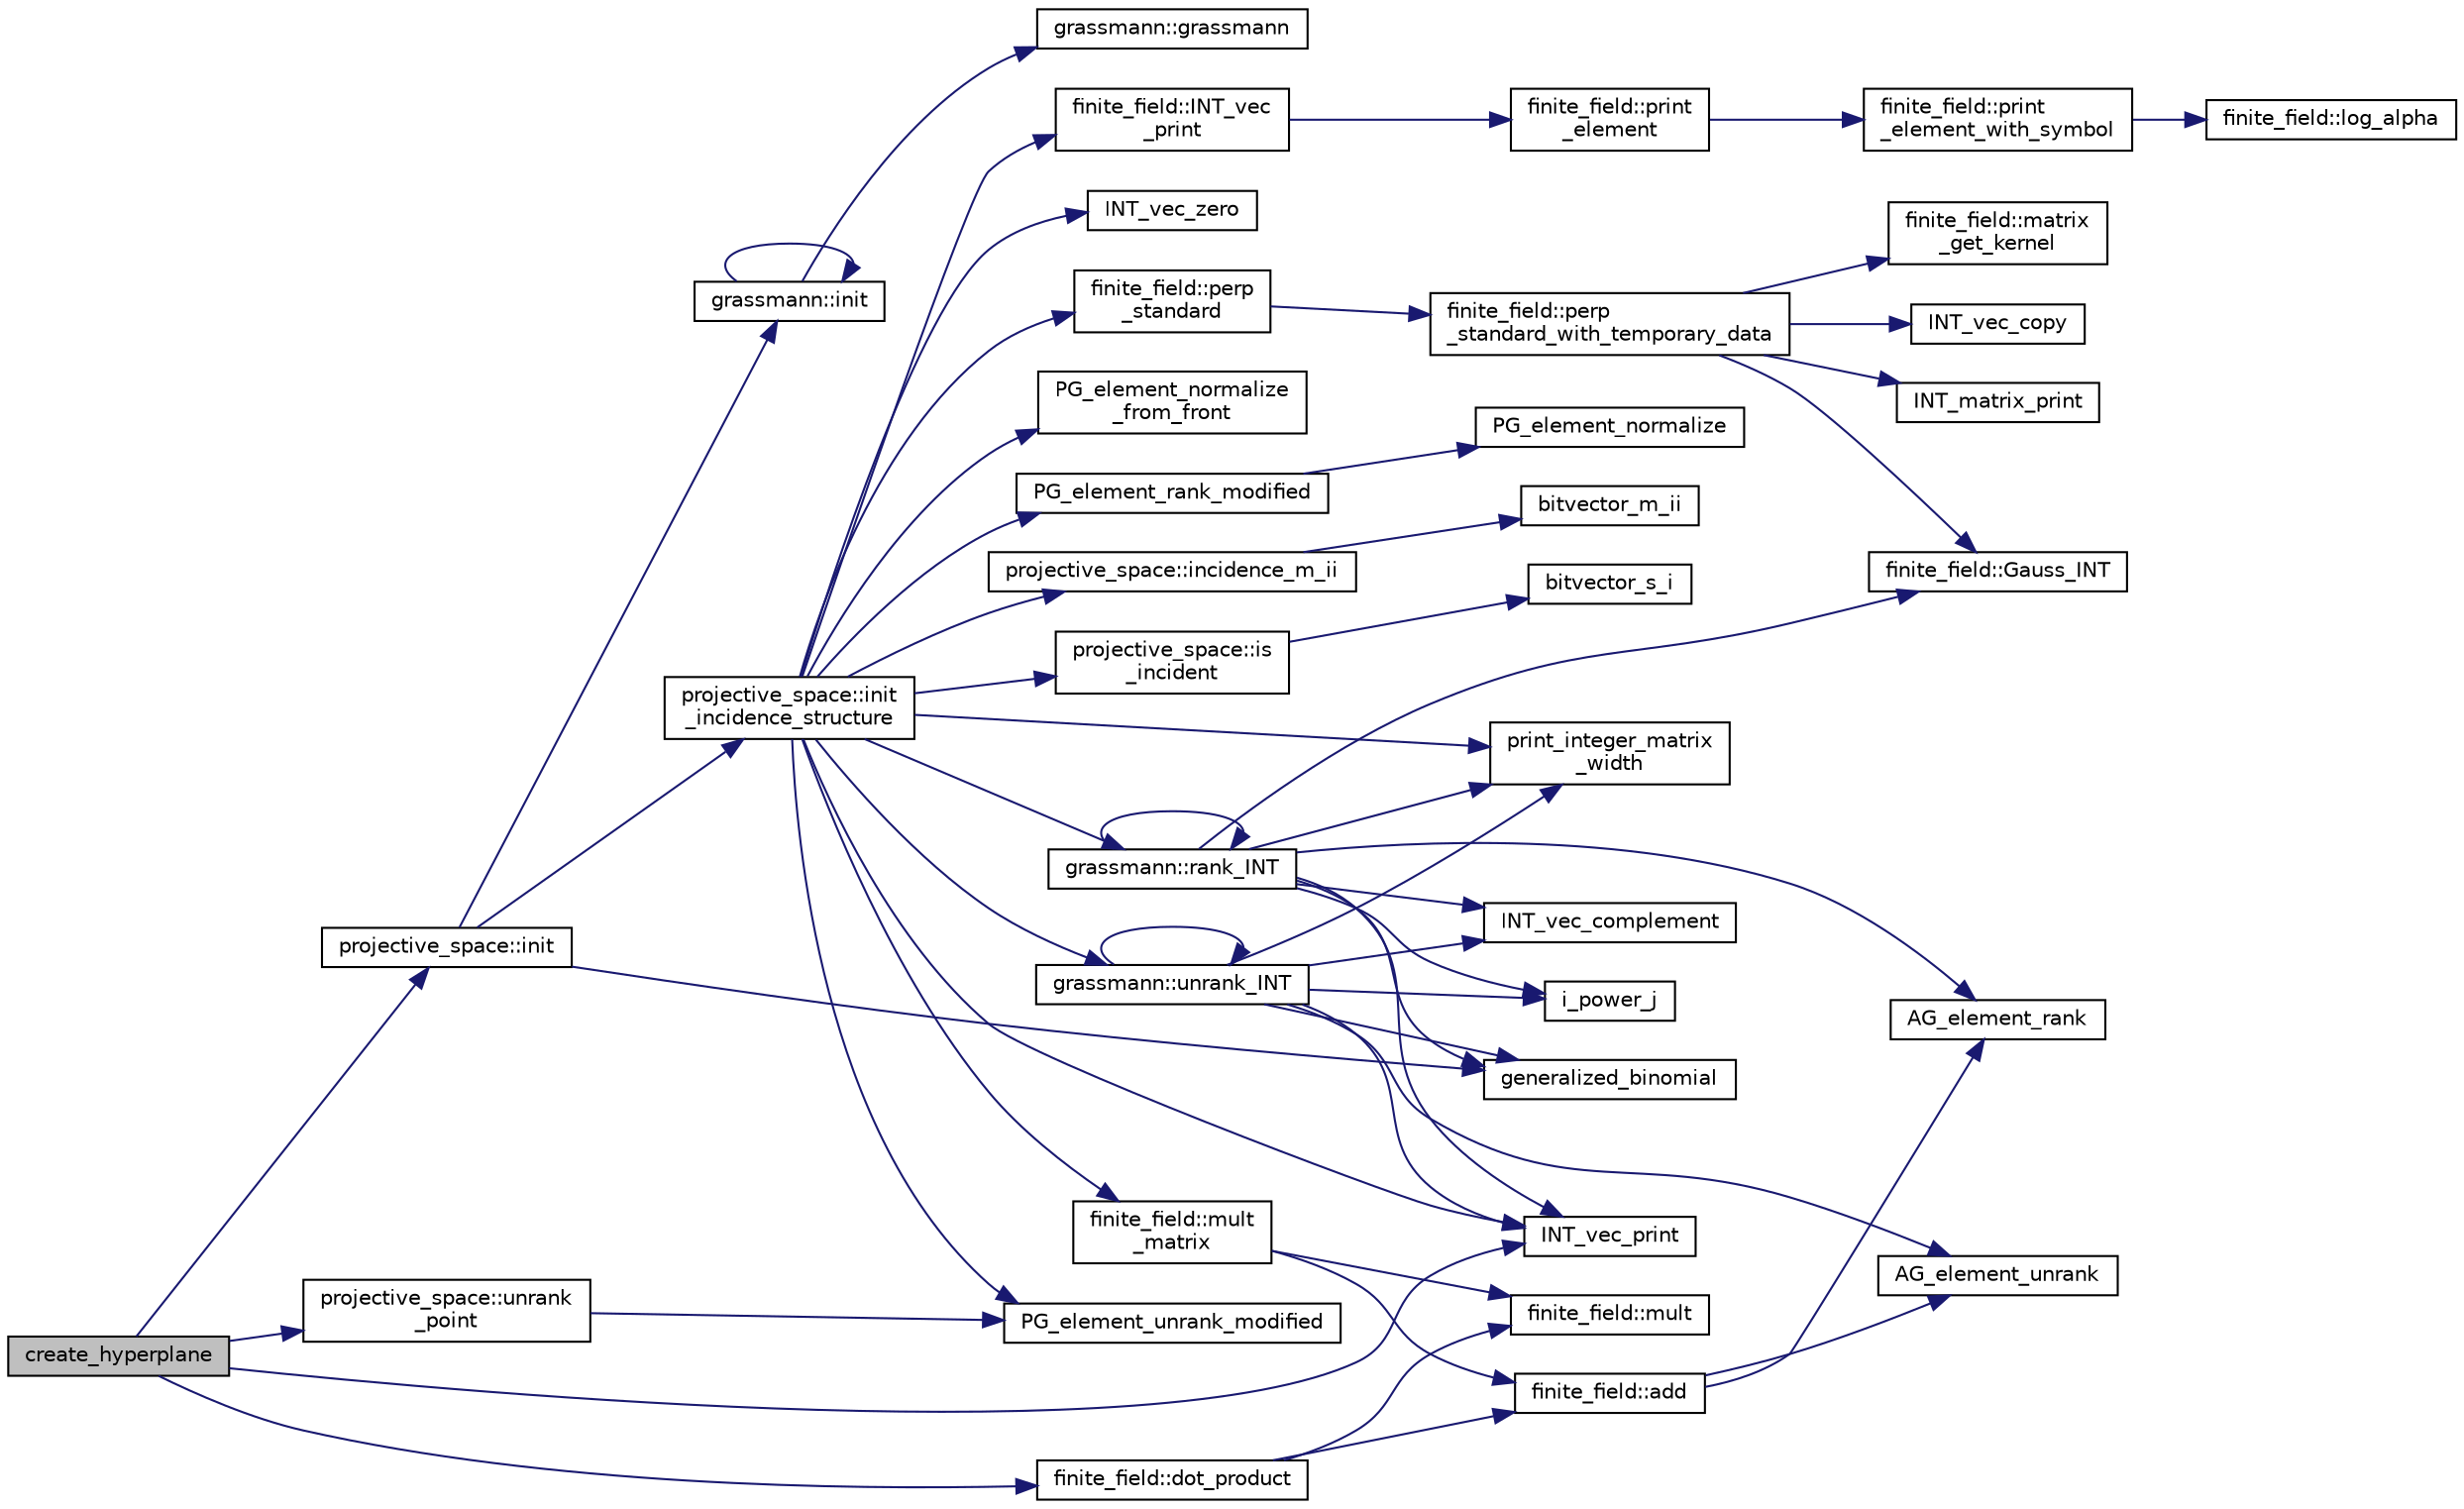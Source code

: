 digraph "create_hyperplane"
{
  edge [fontname="Helvetica",fontsize="10",labelfontname="Helvetica",labelfontsize="10"];
  node [fontname="Helvetica",fontsize="10",shape=record];
  rankdir="LR";
  Node3080 [label="create_hyperplane",height=0.2,width=0.4,color="black", fillcolor="grey75", style="filled", fontcolor="black"];
  Node3080 -> Node3081 [color="midnightblue",fontsize="10",style="solid",fontname="Helvetica"];
  Node3081 [label="projective_space::init",height=0.2,width=0.4,color="black", fillcolor="white", style="filled",URL="$d2/d17/classprojective__space.html#a8a1efa40df92744519365f82e4740dab"];
  Node3081 -> Node3082 [color="midnightblue",fontsize="10",style="solid",fontname="Helvetica"];
  Node3082 [label="grassmann::init",height=0.2,width=0.4,color="black", fillcolor="white", style="filled",URL="$df/d02/classgrassmann.html#a2e8cf7b9f203254493d7c2607c17d498"];
  Node3082 -> Node3083 [color="midnightblue",fontsize="10",style="solid",fontname="Helvetica"];
  Node3083 [label="grassmann::grassmann",height=0.2,width=0.4,color="black", fillcolor="white", style="filled",URL="$df/d02/classgrassmann.html#a252a85d3b74eb4fbd5771f4152a5f272"];
  Node3082 -> Node3082 [color="midnightblue",fontsize="10",style="solid",fontname="Helvetica"];
  Node3081 -> Node3084 [color="midnightblue",fontsize="10",style="solid",fontname="Helvetica"];
  Node3084 [label="generalized_binomial",height=0.2,width=0.4,color="black", fillcolor="white", style="filled",URL="$d2/d7c/combinatorics_8_c.html#a24762dc22e45175d18ec1ec1d2556ae8"];
  Node3081 -> Node3085 [color="midnightblue",fontsize="10",style="solid",fontname="Helvetica"];
  Node3085 [label="projective_space::init\l_incidence_structure",height=0.2,width=0.4,color="black", fillcolor="white", style="filled",URL="$d2/d17/classprojective__space.html#a1e59490325e045cc52674a3706780aed"];
  Node3085 -> Node3086 [color="midnightblue",fontsize="10",style="solid",fontname="Helvetica"];
  Node3086 [label="INT_vec_zero",height=0.2,width=0.4,color="black", fillcolor="white", style="filled",URL="$df/dbf/sajeeb_8_c.html#aa8c9c7977203577026080f546fe4980f"];
  Node3085 -> Node3087 [color="midnightblue",fontsize="10",style="solid",fontname="Helvetica"];
  Node3087 [label="PG_element_unrank_modified",height=0.2,width=0.4,color="black", fillcolor="white", style="filled",URL="$d4/d67/geometry_8h.html#a83ae9b605d496f6a90345303f6efae64"];
  Node3085 -> Node3088 [color="midnightblue",fontsize="10",style="solid",fontname="Helvetica"];
  Node3088 [label="INT_vec_print",height=0.2,width=0.4,color="black", fillcolor="white", style="filled",URL="$df/dbf/sajeeb_8_c.html#a79a5901af0b47dd0d694109543c027fe"];
  Node3085 -> Node3089 [color="midnightblue",fontsize="10",style="solid",fontname="Helvetica"];
  Node3089 [label="finite_field::INT_vec\l_print",height=0.2,width=0.4,color="black", fillcolor="white", style="filled",URL="$df/d5a/classfinite__field.html#a9c33a61dedc197e37b014b6f8dc07f06"];
  Node3089 -> Node3090 [color="midnightblue",fontsize="10",style="solid",fontname="Helvetica"];
  Node3090 [label="finite_field::print\l_element",height=0.2,width=0.4,color="black", fillcolor="white", style="filled",URL="$df/d5a/classfinite__field.html#ab7d1f59c043d7696b8b47c92d0fedad5"];
  Node3090 -> Node3091 [color="midnightblue",fontsize="10",style="solid",fontname="Helvetica"];
  Node3091 [label="finite_field::print\l_element_with_symbol",height=0.2,width=0.4,color="black", fillcolor="white", style="filled",URL="$df/d5a/classfinite__field.html#aa0180c961aa4a0a8934cb4dc82e38a4d"];
  Node3091 -> Node3092 [color="midnightblue",fontsize="10",style="solid",fontname="Helvetica"];
  Node3092 [label="finite_field::log_alpha",height=0.2,width=0.4,color="black", fillcolor="white", style="filled",URL="$df/d5a/classfinite__field.html#a446a83ae0d281ddf44215626f0097305"];
  Node3085 -> Node3093 [color="midnightblue",fontsize="10",style="solid",fontname="Helvetica"];
  Node3093 [label="PG_element_normalize\l_from_front",height=0.2,width=0.4,color="black", fillcolor="white", style="filled",URL="$d4/d67/geometry_8h.html#af675caf5f9975573455c8d93cb56bf95"];
  Node3085 -> Node3094 [color="midnightblue",fontsize="10",style="solid",fontname="Helvetica"];
  Node3094 [label="grassmann::unrank_INT",height=0.2,width=0.4,color="black", fillcolor="white", style="filled",URL="$df/d02/classgrassmann.html#a32079405b95a6da2ba1420567d762d64"];
  Node3094 -> Node3084 [color="midnightblue",fontsize="10",style="solid",fontname="Helvetica"];
  Node3094 -> Node3095 [color="midnightblue",fontsize="10",style="solid",fontname="Helvetica"];
  Node3095 [label="i_power_j",height=0.2,width=0.4,color="black", fillcolor="white", style="filled",URL="$de/dc5/algebra__and__number__theory_8h.html#a39b321523e8957d701618bb5cac542b5"];
  Node3094 -> Node3096 [color="midnightblue",fontsize="10",style="solid",fontname="Helvetica"];
  Node3096 [label="AG_element_unrank",height=0.2,width=0.4,color="black", fillcolor="white", style="filled",URL="$d4/d67/geometry_8h.html#a4a33b86c87b2879b97cfa1327abe2885"];
  Node3094 -> Node3088 [color="midnightblue",fontsize="10",style="solid",fontname="Helvetica"];
  Node3094 -> Node3094 [color="midnightblue",fontsize="10",style="solid",fontname="Helvetica"];
  Node3094 -> Node3097 [color="midnightblue",fontsize="10",style="solid",fontname="Helvetica"];
  Node3097 [label="INT_vec_complement",height=0.2,width=0.4,color="black", fillcolor="white", style="filled",URL="$d5/db4/io__and__os_8h.html#a2a0a724647575fcd3090c763985eb81a"];
  Node3094 -> Node3098 [color="midnightblue",fontsize="10",style="solid",fontname="Helvetica"];
  Node3098 [label="print_integer_matrix\l_width",height=0.2,width=0.4,color="black", fillcolor="white", style="filled",URL="$d5/db4/io__and__os_8h.html#aa78f3e73fc2179251bd15adbcc31573f"];
  Node3085 -> Node3098 [color="midnightblue",fontsize="10",style="solid",fontname="Helvetica"];
  Node3085 -> Node3099 [color="midnightblue",fontsize="10",style="solid",fontname="Helvetica"];
  Node3099 [label="grassmann::rank_INT",height=0.2,width=0.4,color="black", fillcolor="white", style="filled",URL="$df/d02/classgrassmann.html#a1fa95ce7ecebd48b04c7a0dc75491184"];
  Node3099 -> Node3098 [color="midnightblue",fontsize="10",style="solid",fontname="Helvetica"];
  Node3099 -> Node3100 [color="midnightblue",fontsize="10",style="solid",fontname="Helvetica"];
  Node3100 [label="finite_field::Gauss_INT",height=0.2,width=0.4,color="black", fillcolor="white", style="filled",URL="$df/d5a/classfinite__field.html#adb676d2e80341b53751326e3a58beb11"];
  Node3099 -> Node3088 [color="midnightblue",fontsize="10",style="solid",fontname="Helvetica"];
  Node3099 -> Node3097 [color="midnightblue",fontsize="10",style="solid",fontname="Helvetica"];
  Node3099 -> Node3095 [color="midnightblue",fontsize="10",style="solid",fontname="Helvetica"];
  Node3099 -> Node3084 [color="midnightblue",fontsize="10",style="solid",fontname="Helvetica"];
  Node3099 -> Node3099 [color="midnightblue",fontsize="10",style="solid",fontname="Helvetica"];
  Node3099 -> Node3101 [color="midnightblue",fontsize="10",style="solid",fontname="Helvetica"];
  Node3101 [label="AG_element_rank",height=0.2,width=0.4,color="black", fillcolor="white", style="filled",URL="$d4/d67/geometry_8h.html#ab2ac908d07dd8038fd996e26bdc75c17"];
  Node3085 -> Node3102 [color="midnightblue",fontsize="10",style="solid",fontname="Helvetica"];
  Node3102 [label="finite_field::mult\l_matrix",height=0.2,width=0.4,color="black", fillcolor="white", style="filled",URL="$df/d5a/classfinite__field.html#a48517f15dfd7b21c37e0975855f1ada2"];
  Node3102 -> Node3103 [color="midnightblue",fontsize="10",style="solid",fontname="Helvetica"];
  Node3103 [label="finite_field::add",height=0.2,width=0.4,color="black", fillcolor="white", style="filled",URL="$df/d5a/classfinite__field.html#a8f12328a27500f3c7be0c849ebbc9d14"];
  Node3103 -> Node3096 [color="midnightblue",fontsize="10",style="solid",fontname="Helvetica"];
  Node3103 -> Node3101 [color="midnightblue",fontsize="10",style="solid",fontname="Helvetica"];
  Node3102 -> Node3104 [color="midnightblue",fontsize="10",style="solid",fontname="Helvetica"];
  Node3104 [label="finite_field::mult",height=0.2,width=0.4,color="black", fillcolor="white", style="filled",URL="$df/d5a/classfinite__field.html#a24fb5917aa6d4d656fd855b7f44a13b0"];
  Node3085 -> Node3105 [color="midnightblue",fontsize="10",style="solid",fontname="Helvetica"];
  Node3105 [label="PG_element_rank_modified",height=0.2,width=0.4,color="black", fillcolor="white", style="filled",URL="$d4/d67/geometry_8h.html#a9cd1a8bf5b88a038e33862f6c2c3dd36"];
  Node3105 -> Node3106 [color="midnightblue",fontsize="10",style="solid",fontname="Helvetica"];
  Node3106 [label="PG_element_normalize",height=0.2,width=0.4,color="black", fillcolor="white", style="filled",URL="$df/de4/projective_8_c.html#a5a4c3c1158bad6bab0d786c616bd0996"];
  Node3085 -> Node3107 [color="midnightblue",fontsize="10",style="solid",fontname="Helvetica"];
  Node3107 [label="projective_space::incidence_m_ii",height=0.2,width=0.4,color="black", fillcolor="white", style="filled",URL="$d2/d17/classprojective__space.html#adafef534cb822f51289101e7d465ede2"];
  Node3107 -> Node3108 [color="midnightblue",fontsize="10",style="solid",fontname="Helvetica"];
  Node3108 [label="bitvector_m_ii",height=0.2,width=0.4,color="black", fillcolor="white", style="filled",URL="$df/dbf/sajeeb_8_c.html#a31da55e2b26316d582cd322dc670b67b"];
  Node3085 -> Node3109 [color="midnightblue",fontsize="10",style="solid",fontname="Helvetica"];
  Node3109 [label="finite_field::perp\l_standard",height=0.2,width=0.4,color="black", fillcolor="white", style="filled",URL="$df/d5a/classfinite__field.html#a2f5bc92908aea624a8d9179d2a9ba057"];
  Node3109 -> Node3110 [color="midnightblue",fontsize="10",style="solid",fontname="Helvetica"];
  Node3110 [label="finite_field::perp\l_standard_with_temporary_data",height=0.2,width=0.4,color="black", fillcolor="white", style="filled",URL="$df/d5a/classfinite__field.html#aae3cca9b5f19ae969a9c5349d14f41c0"];
  Node3110 -> Node3111 [color="midnightblue",fontsize="10",style="solid",fontname="Helvetica"];
  Node3111 [label="INT_vec_copy",height=0.2,width=0.4,color="black", fillcolor="white", style="filled",URL="$df/dbf/sajeeb_8_c.html#ac2d875e27e009af6ec04d17254d11075"];
  Node3110 -> Node3112 [color="midnightblue",fontsize="10",style="solid",fontname="Helvetica"];
  Node3112 [label="INT_matrix_print",height=0.2,width=0.4,color="black", fillcolor="white", style="filled",URL="$d5/db4/io__and__os_8h.html#afd4180a24bef3a2b584668a4eaf607ff"];
  Node3110 -> Node3100 [color="midnightblue",fontsize="10",style="solid",fontname="Helvetica"];
  Node3110 -> Node3113 [color="midnightblue",fontsize="10",style="solid",fontname="Helvetica"];
  Node3113 [label="finite_field::matrix\l_get_kernel",height=0.2,width=0.4,color="black", fillcolor="white", style="filled",URL="$df/d5a/classfinite__field.html#ac45780a927cee936df13d04d30d2d248"];
  Node3085 -> Node3114 [color="midnightblue",fontsize="10",style="solid",fontname="Helvetica"];
  Node3114 [label="projective_space::is\l_incident",height=0.2,width=0.4,color="black", fillcolor="white", style="filled",URL="$d2/d17/classprojective__space.html#a225780a9f3d266bc425b3be0cf5bc0ff"];
  Node3114 -> Node3115 [color="midnightblue",fontsize="10",style="solid",fontname="Helvetica"];
  Node3115 [label="bitvector_s_i",height=0.2,width=0.4,color="black", fillcolor="white", style="filled",URL="$df/dbf/sajeeb_8_c.html#ac0135a3681a44df3fe7af1545676fbe2"];
  Node3080 -> Node3116 [color="midnightblue",fontsize="10",style="solid",fontname="Helvetica"];
  Node3116 [label="projective_space::unrank\l_point",height=0.2,width=0.4,color="black", fillcolor="white", style="filled",URL="$d2/d17/classprojective__space.html#a3cb7917af4c5f1590b660d4bf907e0fa"];
  Node3116 -> Node3087 [color="midnightblue",fontsize="10",style="solid",fontname="Helvetica"];
  Node3080 -> Node3117 [color="midnightblue",fontsize="10",style="solid",fontname="Helvetica"];
  Node3117 [label="finite_field::dot_product",height=0.2,width=0.4,color="black", fillcolor="white", style="filled",URL="$df/d5a/classfinite__field.html#aeb74732fc0776cb87ec8419e5ea7ad97"];
  Node3117 -> Node3104 [color="midnightblue",fontsize="10",style="solid",fontname="Helvetica"];
  Node3117 -> Node3103 [color="midnightblue",fontsize="10",style="solid",fontname="Helvetica"];
  Node3080 -> Node3088 [color="midnightblue",fontsize="10",style="solid",fontname="Helvetica"];
}
